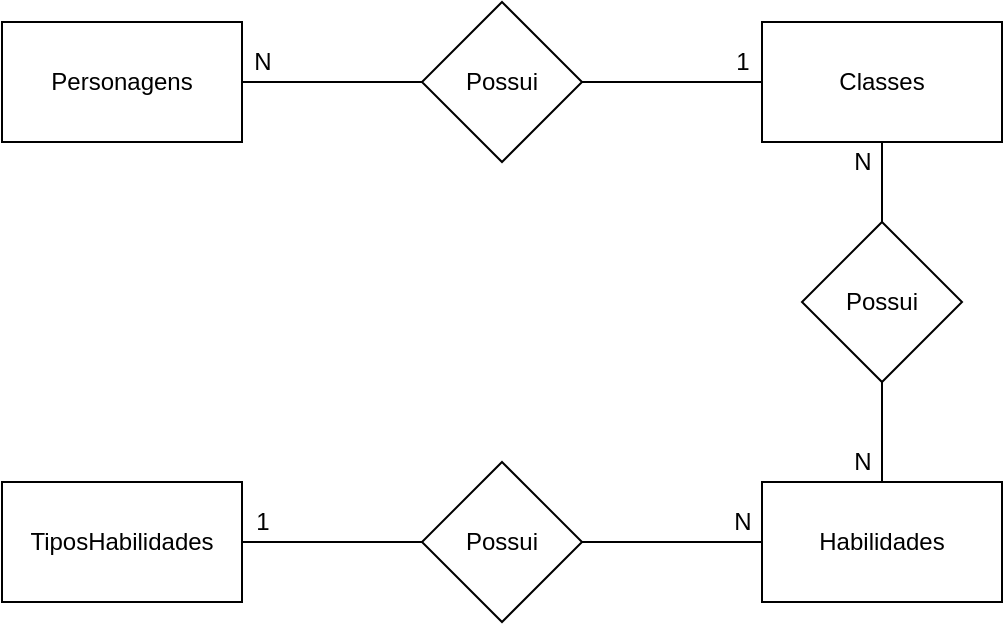 <mxfile version="14.4.3"><diagram id="Gd86ueOV09nbEbApwyD8" name="Conceitual"><mxGraphModel dx="754" dy="419" grid="1" gridSize="10" guides="1" tooltips="1" connect="1" arrows="1" fold="1" page="1" pageScale="1" pageWidth="1654" pageHeight="2336" math="0" shadow="0"><root><mxCell id="0"/><mxCell id="1" parent="0"/><mxCell id="7QtC-cS0-hid-3D1XmOg-1" value="Classes" style="rounded=0;whiteSpace=wrap;html=1;" parent="1" vertex="1"><mxGeometry x="520" y="30" width="120" height="60" as="geometry"/></mxCell><mxCell id="7QtC-cS0-hid-3D1XmOg-2" value="TiposHabilidades" style="rounded=0;whiteSpace=wrap;html=1;" parent="1" vertex="1"><mxGeometry x="140" y="260" width="120" height="60" as="geometry"/></mxCell><mxCell id="iqhxKKtAokfaNjmzVrbS-12" value="" style="edgeStyle=orthogonalEdgeStyle;rounded=0;orthogonalLoop=1;jettySize=auto;html=1;endArrow=none;endFill=0;entryX=0;entryY=0.5;entryDx=0;entryDy=0;" edge="1" parent="1" source="7QtC-cS0-hid-3D1XmOg-3" target="iqhxKKtAokfaNjmzVrbS-1"><mxGeometry relative="1" as="geometry"><mxPoint x="280" y="60" as="targetPoint"/></mxGeometry></mxCell><mxCell id="7QtC-cS0-hid-3D1XmOg-3" value="Personagens " style="rounded=0;whiteSpace=wrap;html=1;" parent="1" vertex="1"><mxGeometry x="140" y="30" width="120" height="60" as="geometry"/></mxCell><mxCell id="7QtC-cS0-hid-3D1XmOg-4" value="Habilidades" style="rounded=0;whiteSpace=wrap;html=1;" parent="1" vertex="1"><mxGeometry x="520" y="260" width="120" height="60" as="geometry"/></mxCell><mxCell id="iqhxKKtAokfaNjmzVrbS-14" value="" style="edgeStyle=orthogonalEdgeStyle;rounded=0;orthogonalLoop=1;jettySize=auto;html=1;endArrow=none;endFill=0;entryX=0;entryY=0.5;entryDx=0;entryDy=0;" edge="1" parent="1" source="iqhxKKtAokfaNjmzVrbS-1" target="7QtC-cS0-hid-3D1XmOg-1"><mxGeometry relative="1" as="geometry"><mxPoint x="480" y="60" as="targetPoint"/></mxGeometry></mxCell><mxCell id="iqhxKKtAokfaNjmzVrbS-1" value="Possui" style="rhombus;whiteSpace=wrap;html=1;" vertex="1" parent="1"><mxGeometry x="350" y="20" width="80" height="80" as="geometry"/></mxCell><mxCell id="iqhxKKtAokfaNjmzVrbS-7" value="" style="edgeStyle=orthogonalEdgeStyle;rounded=0;orthogonalLoop=1;jettySize=auto;html=1;endArrow=none;endFill=0;entryX=1;entryY=0.5;entryDx=0;entryDy=0;" edge="1" parent="1" source="iqhxKKtAokfaNjmzVrbS-2" target="7QtC-cS0-hid-3D1XmOg-2"><mxGeometry relative="1" as="geometry"><mxPoint x="270" y="240" as="targetPoint"/></mxGeometry></mxCell><mxCell id="iqhxKKtAokfaNjmzVrbS-10" value="" style="edgeStyle=orthogonalEdgeStyle;rounded=0;orthogonalLoop=1;jettySize=auto;html=1;endArrow=none;endFill=0;entryX=0;entryY=0.5;entryDx=0;entryDy=0;" edge="1" parent="1" source="iqhxKKtAokfaNjmzVrbS-2" target="7QtC-cS0-hid-3D1XmOg-4"><mxGeometry relative="1" as="geometry"><mxPoint x="480" y="290" as="targetPoint"/></mxGeometry></mxCell><mxCell id="iqhxKKtAokfaNjmzVrbS-2" value="Possui" style="rhombus;whiteSpace=wrap;html=1;" vertex="1" parent="1"><mxGeometry x="350" y="250" width="80" height="80" as="geometry"/></mxCell><mxCell id="iqhxKKtAokfaNjmzVrbS-4" value="" style="edgeStyle=orthogonalEdgeStyle;rounded=0;orthogonalLoop=1;jettySize=auto;html=1;endArrow=none;endFill=0;" edge="1" parent="1" source="iqhxKKtAokfaNjmzVrbS-3" target="7QtC-cS0-hid-3D1XmOg-1"><mxGeometry relative="1" as="geometry"/></mxCell><mxCell id="iqhxKKtAokfaNjmzVrbS-5" value="" style="edgeStyle=orthogonalEdgeStyle;rounded=0;orthogonalLoop=1;jettySize=auto;html=1;endArrow=none;endFill=0;" edge="1" parent="1" source="iqhxKKtAokfaNjmzVrbS-3" target="7QtC-cS0-hid-3D1XmOg-4"><mxGeometry relative="1" as="geometry"/></mxCell><mxCell id="iqhxKKtAokfaNjmzVrbS-3" value="Possui" style="rhombus;whiteSpace=wrap;html=1;" vertex="1" parent="1"><mxGeometry x="540" y="130" width="80" height="80" as="geometry"/></mxCell><mxCell id="iqhxKKtAokfaNjmzVrbS-8" value="1" style="text;html=1;align=center;verticalAlign=middle;resizable=0;points=[];autosize=1;" vertex="1" parent="1"><mxGeometry x="260" y="270" width="20" height="20" as="geometry"/></mxCell><mxCell id="iqhxKKtAokfaNjmzVrbS-15" value="N" style="text;html=1;align=center;verticalAlign=middle;resizable=0;points=[];autosize=1;" vertex="1" parent="1"><mxGeometry x="500" y="270" width="20" height="20" as="geometry"/></mxCell><mxCell id="iqhxKKtAokfaNjmzVrbS-16" value="N" style="text;html=1;align=center;verticalAlign=middle;resizable=0;points=[];autosize=1;" vertex="1" parent="1"><mxGeometry x="260" y="40" width="20" height="20" as="geometry"/></mxCell><mxCell id="iqhxKKtAokfaNjmzVrbS-17" value="N" style="text;html=1;align=center;verticalAlign=middle;resizable=0;points=[];autosize=1;" vertex="1" parent="1"><mxGeometry x="560" y="90" width="20" height="20" as="geometry"/></mxCell><mxCell id="iqhxKKtAokfaNjmzVrbS-18" value="1" style="text;html=1;align=center;verticalAlign=middle;resizable=0;points=[];autosize=1;" vertex="1" parent="1"><mxGeometry x="500" y="40" width="20" height="20" as="geometry"/></mxCell><mxCell id="iqhxKKtAokfaNjmzVrbS-19" value="N" style="text;html=1;align=center;verticalAlign=middle;resizable=0;points=[];autosize=1;" vertex="1" parent="1"><mxGeometry x="560" y="240" width="20" height="20" as="geometry"/></mxCell></root></mxGraphModel></diagram></mxfile>